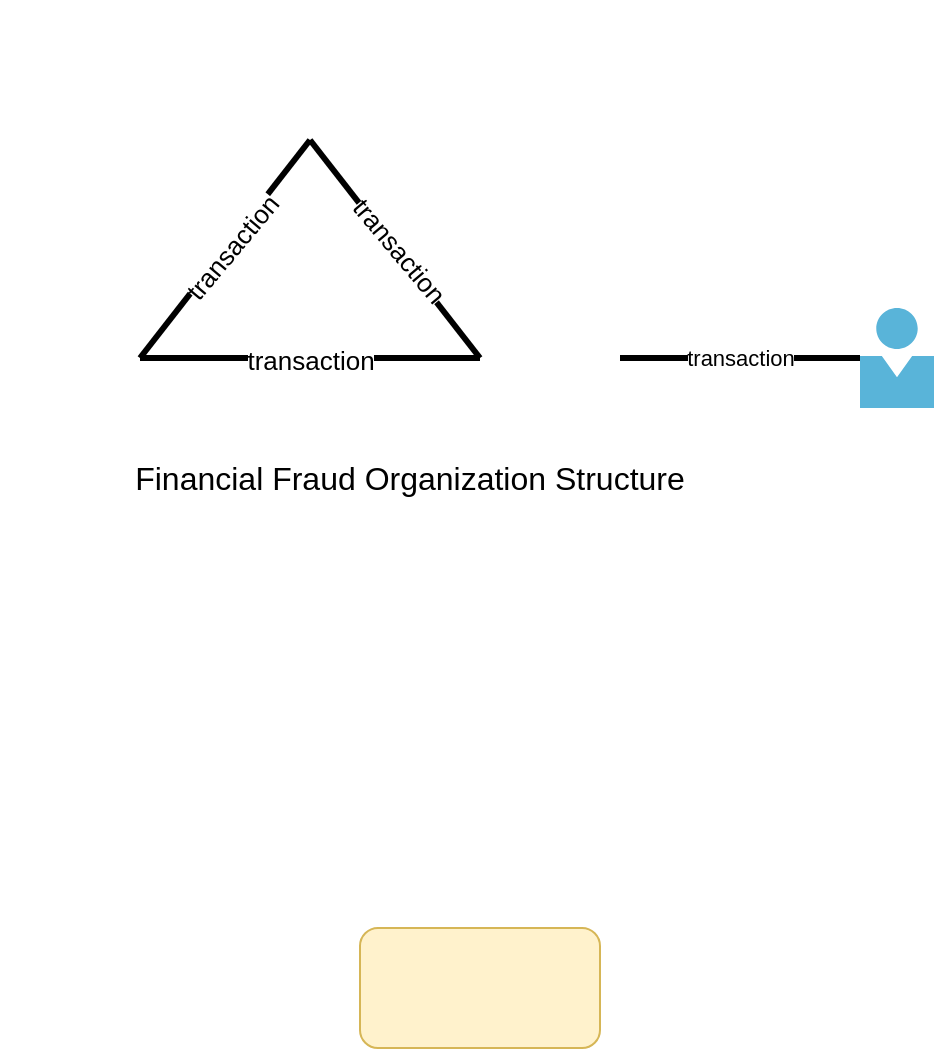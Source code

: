 <mxfile version="21.3.8" type="github">
  <diagram name="第 1 页" id="-28VQTXDqfuDYZ_im5ft">
    <mxGraphModel dx="1026" dy="585" grid="1" gridSize="10" guides="1" tooltips="1" connect="1" arrows="1" fold="1" page="1" pageScale="1" pageWidth="827" pageHeight="1169" math="0" shadow="0">
      <root>
        <mxCell id="0" />
        <mxCell id="1" parent="0" />
        <mxCell id="J7rZFFFMci6jhTMXJYGZ-1" value="" style="rounded=1;whiteSpace=wrap;html=1;fillColor=#fff2cc;strokeColor=#d6b656;" parent="1" vertex="1">
          <mxGeometry x="260" y="860" width="120" height="60" as="geometry" />
        </mxCell>
        <mxCell id="wTJd-Y5oXOGYDvmJ6Plj-7" value="" style="shape=image;html=1;verticalAlign=top;verticalLabelPosition=bottom;labelBackgroundColor=#ffffff;imageAspect=0;aspect=fixed;image=https://cdn1.iconfinder.com/data/icons/business-and-finance-20/200/vector_65_02-128.png" parent="1" vertex="1">
          <mxGeometry x="200" y="396" width="70" height="70" as="geometry" />
        </mxCell>
        <mxCell id="wTJd-Y5oXOGYDvmJ6Plj-12" style="rounded=0;orthogonalLoop=1;jettySize=auto;html=1;entryX=1;entryY=0.5;entryDx=0;entryDy=0;startArrow=none;startFill=0;exitX=0.5;exitY=1;exitDx=0;exitDy=0;strokeWidth=3;endArrow=none;endFill=0;" parent="1" source="wTJd-Y5oXOGYDvmJ6Plj-8" target="wTJd-Y5oXOGYDvmJ6Plj-9" edge="1">
          <mxGeometry relative="1" as="geometry">
            <mxPoint x="230" y="470" as="sourcePoint" />
          </mxGeometry>
        </mxCell>
        <mxCell id="S_lM90suo6QIgIaXcgRy-4" value="transaction" style="edgeLabel;html=1;align=center;verticalAlign=middle;resizable=0;points=[];rotation=-50;fontSize=13;" vertex="1" connectable="0" parent="wTJd-Y5oXOGYDvmJ6Plj-12">
          <mxGeometry x="0.028" y="5" relative="1" as="geometry">
            <mxPoint y="-5" as="offset" />
          </mxGeometry>
        </mxCell>
        <mxCell id="S_lM90suo6QIgIaXcgRy-3" style="rounded=0;orthogonalLoop=1;jettySize=auto;html=1;exitX=0.5;exitY=1;exitDx=0;exitDy=0;entryX=0;entryY=0.5;entryDx=0;entryDy=0;strokeWidth=3;endArrow=none;endFill=0;" edge="1" parent="1" source="wTJd-Y5oXOGYDvmJ6Plj-8" target="wTJd-Y5oXOGYDvmJ6Plj-10">
          <mxGeometry relative="1" as="geometry" />
        </mxCell>
        <mxCell id="S_lM90suo6QIgIaXcgRy-6" value="transaction" style="edgeLabel;html=1;align=center;verticalAlign=middle;resizable=0;points=[];rotation=50;fontSize=13;" vertex="1" connectable="0" parent="S_lM90suo6QIgIaXcgRy-3">
          <mxGeometry x="-0.148" y="2" relative="1" as="geometry">
            <mxPoint x="7" y="9" as="offset" />
          </mxGeometry>
        </mxCell>
        <mxCell id="wTJd-Y5oXOGYDvmJ6Plj-8" value="" style="shape=image;html=1;verticalAlign=top;verticalLabelPosition=bottom;labelBackgroundColor=#ffffff;imageAspect=0;aspect=fixed;image=https://cdn1.iconfinder.com/data/icons/business-and-finance-20/200/vector_65_02-128.png" parent="1" vertex="1">
          <mxGeometry x="200" y="396" width="70" height="70" as="geometry" />
        </mxCell>
        <mxCell id="S_lM90suo6QIgIaXcgRy-1" style="edgeStyle=orthogonalEdgeStyle;rounded=0;orthogonalLoop=1;jettySize=auto;html=1;endArrow=none;endFill=0;strokeWidth=3;" edge="1" parent="1" source="wTJd-Y5oXOGYDvmJ6Plj-9" target="wTJd-Y5oXOGYDvmJ6Plj-10">
          <mxGeometry relative="1" as="geometry" />
        </mxCell>
        <mxCell id="S_lM90suo6QIgIaXcgRy-5" value="transaction" style="edgeLabel;html=1;align=center;verticalAlign=middle;resizable=0;points=[];fontSize=13;" vertex="1" connectable="0" parent="S_lM90suo6QIgIaXcgRy-1">
          <mxGeometry x="-0.188" y="-1" relative="1" as="geometry">
            <mxPoint x="16" as="offset" />
          </mxGeometry>
        </mxCell>
        <mxCell id="wTJd-Y5oXOGYDvmJ6Plj-9" value="" style="shape=image;html=1;verticalAlign=top;verticalLabelPosition=bottom;labelBackgroundColor=#ffffff;imageAspect=0;aspect=fixed;image=https://cdn1.iconfinder.com/data/icons/business-and-finance-20/200/vector_65_02-128.png" parent="1" vertex="1">
          <mxGeometry x="80" y="540" width="70" height="70" as="geometry" />
        </mxCell>
        <mxCell id="S_lM90suo6QIgIaXcgRy-7" style="edgeStyle=orthogonalEdgeStyle;rounded=0;orthogonalLoop=1;jettySize=auto;html=1;exitX=1;exitY=0.5;exitDx=0;exitDy=0;strokeWidth=3;endArrow=none;endFill=0;" edge="1" parent="1" source="wTJd-Y5oXOGYDvmJ6Plj-10" target="wTJd-Y5oXOGYDvmJ6Plj-11">
          <mxGeometry relative="1" as="geometry" />
        </mxCell>
        <mxCell id="S_lM90suo6QIgIaXcgRy-8" value="transaction" style="edgeLabel;html=1;align=center;verticalAlign=middle;resizable=0;points=[];" vertex="1" connectable="0" parent="S_lM90suo6QIgIaXcgRy-7">
          <mxGeometry x="-0.06" y="-1" relative="1" as="geometry">
            <mxPoint x="3" y="-1" as="offset" />
          </mxGeometry>
        </mxCell>
        <mxCell id="wTJd-Y5oXOGYDvmJ6Plj-10" value="" style="shape=image;html=1;verticalAlign=top;verticalLabelPosition=bottom;labelBackgroundColor=#ffffff;imageAspect=0;aspect=fixed;image=https://cdn1.iconfinder.com/data/icons/business-and-finance-20/200/vector_65_02-128.png" parent="1" vertex="1">
          <mxGeometry x="320" y="540" width="70" height="70" as="geometry" />
        </mxCell>
        <mxCell id="wTJd-Y5oXOGYDvmJ6Plj-11" value="" style="image;sketch=0;aspect=fixed;html=1;points=[];align=center;fontSize=12;image=img/lib/mscae/Person.svg;" parent="1" vertex="1">
          <mxGeometry x="510" y="550" width="37" height="50" as="geometry" />
        </mxCell>
        <mxCell id="S_lM90suo6QIgIaXcgRy-9" value="Financial Fraud Organization Structure" style="text;html=1;strokeColor=none;fillColor=none;align=center;verticalAlign=middle;whiteSpace=wrap;rounded=0;strokeWidth=5;fontSize=16;" vertex="1" parent="1">
          <mxGeometry x="130" y="610" width="310" height="50" as="geometry" />
        </mxCell>
      </root>
    </mxGraphModel>
  </diagram>
</mxfile>
